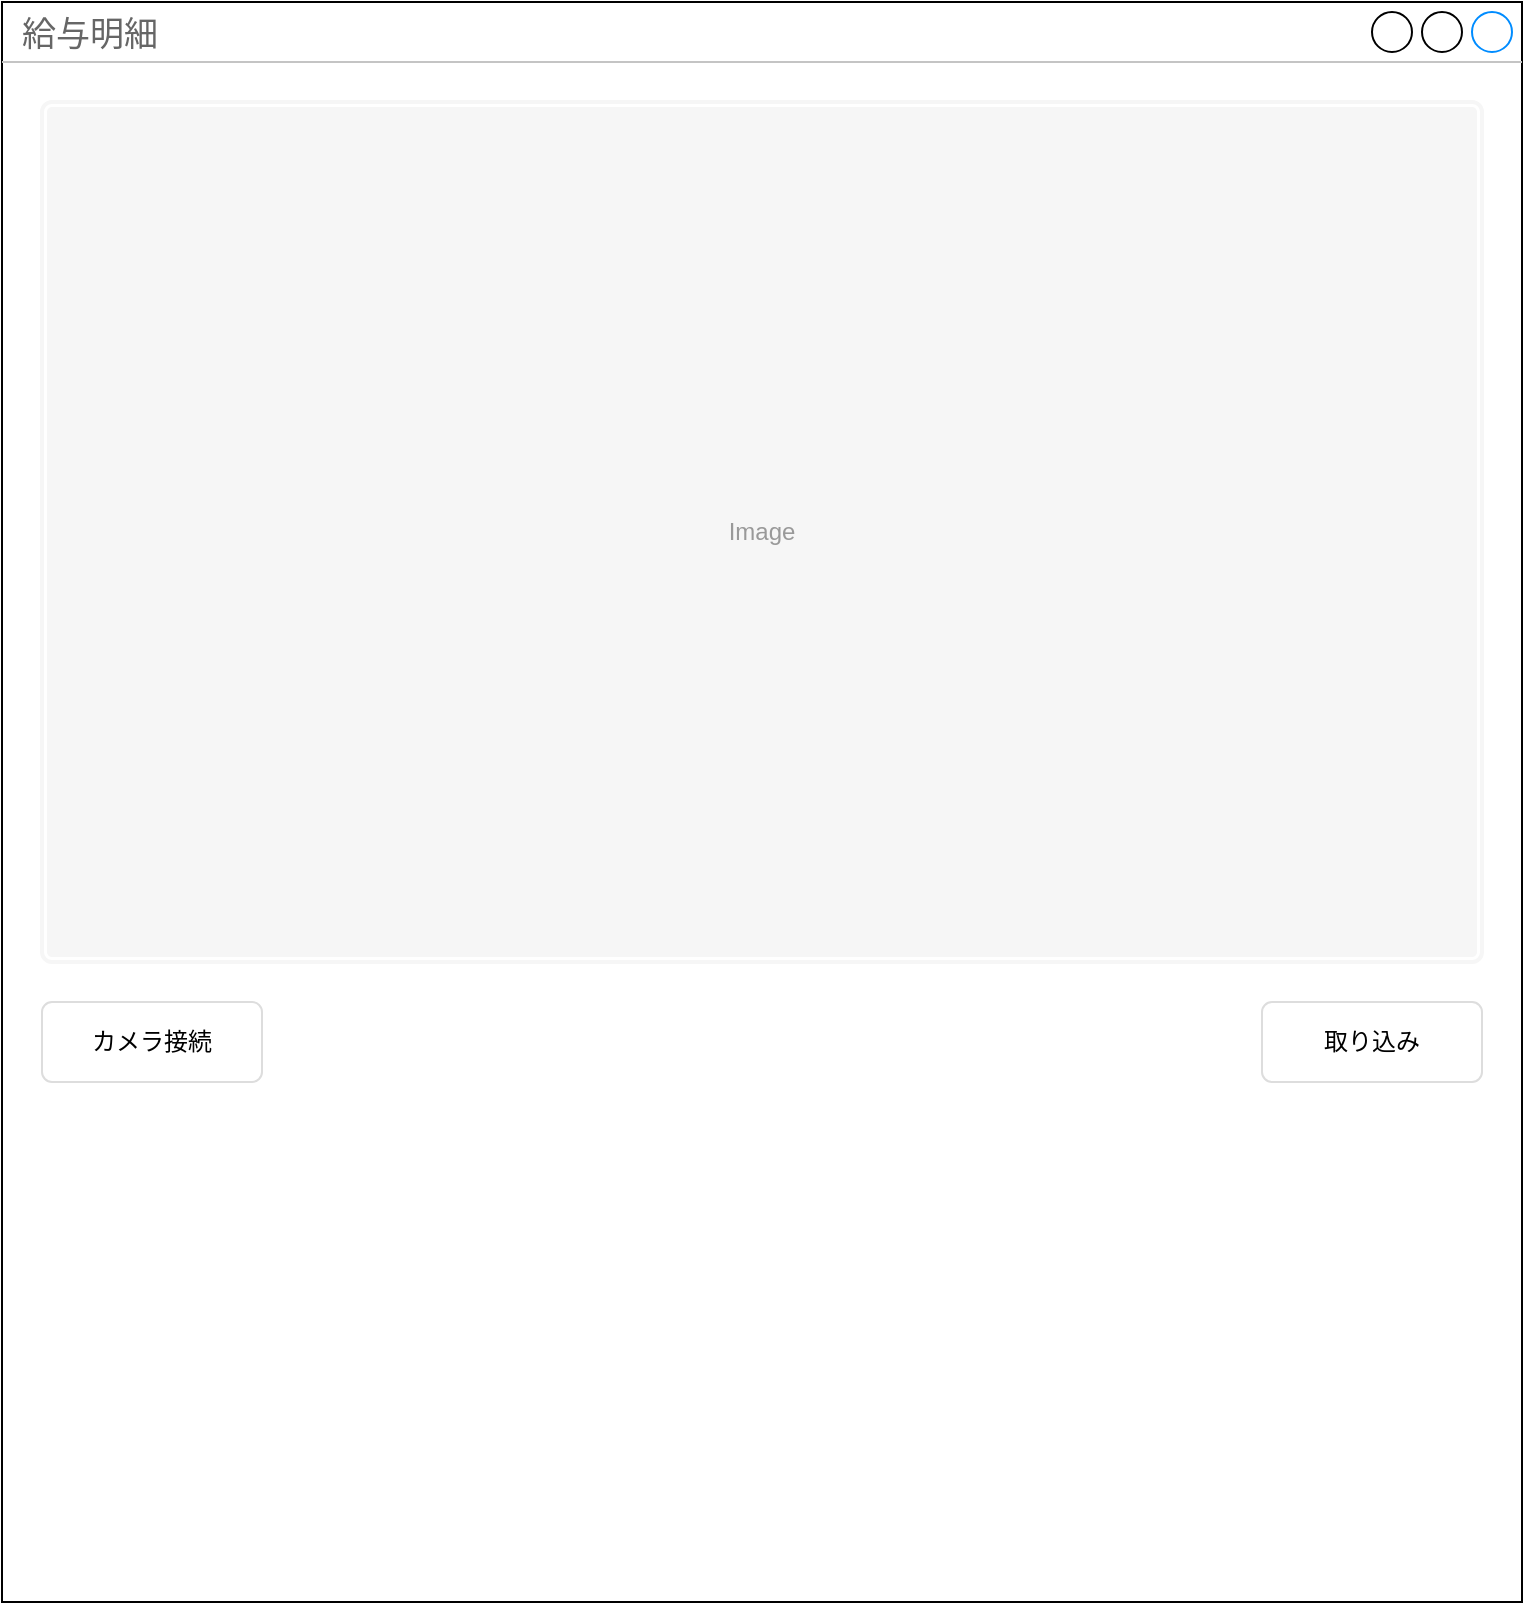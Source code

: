 <mxfile version="12.4.2" type="device" pages="1"><diagram id="sQZvarkMjw5ykus-eW7-" name="ページ1"><mxGraphModel dx="1422" dy="862" grid="1" gridSize="10" guides="1" tooltips="1" connect="1" arrows="1" fold="1" page="1" pageScale="1" pageWidth="827" pageHeight="1169" math="0" shadow="0"><root><mxCell id="0"/><mxCell id="1" parent="0"/><mxCell id="Bh0-eVhc3-ZJf20-ozd1-1" value="給与明細" style="strokeWidth=1;shadow=0;dashed=0;align=center;html=1;shape=mxgraph.mockup.containers.window;align=left;verticalAlign=top;spacingLeft=8;strokeColor2=#008cff;strokeColor3=#c4c4c4;fontColor=#666666;mainText=;fontSize=17;labelBackgroundColor=none;" vertex="1" parent="1"><mxGeometry x="40" y="40" width="760" height="800" as="geometry"/></mxCell><mxCell id="Bh0-eVhc3-ZJf20-ozd1-2" value="Image" style="html=1;shadow=0;dashed=0;shape=mxgraph.bootstrap.image;align=center;rSize=5;strokeColor=#f6f6f6;fillColor=#f6f6f6;fontColor=#999999;strokeWidth=2;whiteSpace=wrap;" vertex="1" parent="1"><mxGeometry x="60" y="90" width="720" height="430" as="geometry"/></mxCell><mxCell id="Bh0-eVhc3-ZJf20-ozd1-3" value="取り込み" style="html=1;shadow=0;dashed=0;shape=mxgraph.bootstrap.rrect;rSize=5;strokeColor=#dddddd;align=center;fontSize=12;whiteSpace=wrap;" vertex="1" parent="1"><mxGeometry x="670" y="540" width="110" height="40" as="geometry"/></mxCell><mxCell id="Bh0-eVhc3-ZJf20-ozd1-4" value="カメラ接続" style="html=1;shadow=0;dashed=0;shape=mxgraph.bootstrap.rrect;rSize=5;strokeColor=#dddddd;align=center;fontSize=12;whiteSpace=wrap;" vertex="1" parent="1"><mxGeometry x="60" y="540" width="110" height="40" as="geometry"/></mxCell></root></mxGraphModel></diagram></mxfile>